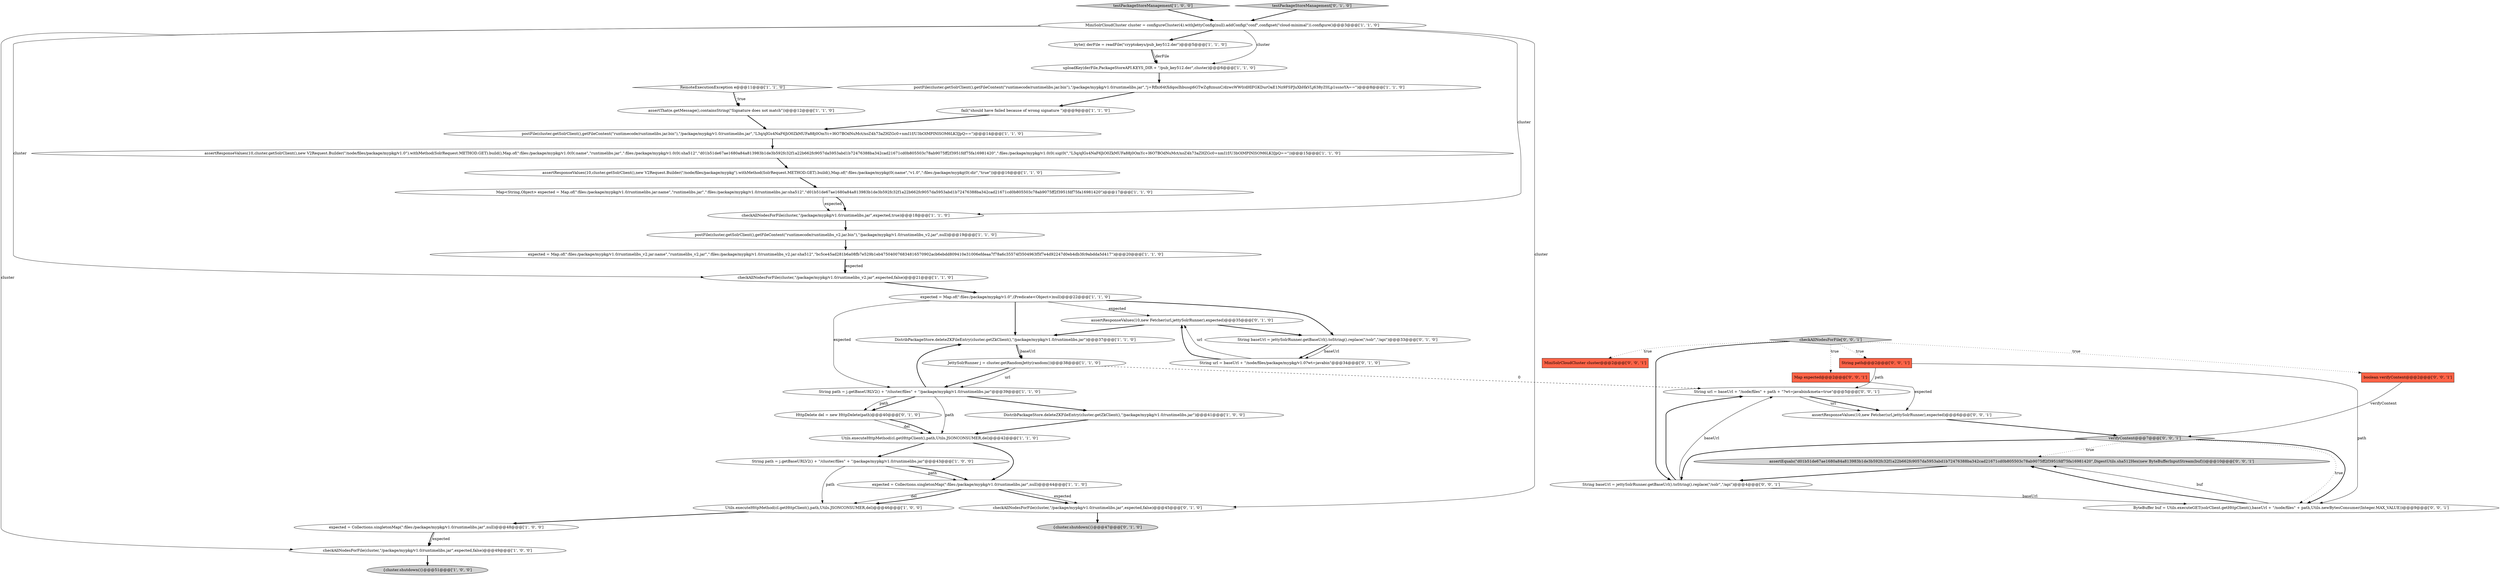 digraph {
26 [style = filled, label = "checkAllNodesForFile(cluster,\"/package/mypkg/v1.0/runtimelibs.jar\",expected,false)@@@49@@@['1', '0', '0']", fillcolor = white, shape = ellipse image = "AAA0AAABBB1BBB"];
6 [style = filled, label = "assertResponseValues(10,cluster.getSolrClient(),new V2Request.Builder(\"/node/files/package/mypkg/v1.0\").withMethod(SolrRequest.METHOD.GET).build(),Map.of(\":files:/package/mypkg/v1.0(0(:name\",\"runtimelibs.jar\",\":files:/package/mypkg/v1.0(0(:sha512\",\"d01b51de67ae1680a84a813983b1de3b592fc32f1a22b662fc9057da5953abd1b72476388ba342cad21671cd0b805503c78ab9075ff2f3951fdf75fa16981420\",\":files:/package/mypkg/v1.0(0(:sig(0(\",\"L3q/qIGs4NaF6JiO0ZkMUFa88j0OmYc+I6O7BOdNuMct/xoZ4h73aZHZGc0+nmI1f/U3bOlMPINlSOM6LK3JpQ==\"))@@@15@@@['1', '1', '0']", fillcolor = white, shape = ellipse image = "AAA0AAABBB1BBB"];
35 [style = filled, label = "boolean verifyContent@@@2@@@['0', '0', '1']", fillcolor = tomato, shape = box image = "AAA0AAABBB3BBB"];
2 [style = filled, label = "fail(\"should have failed because of wrong signature \")@@@9@@@['1', '1', '0']", fillcolor = white, shape = ellipse image = "AAA0AAABBB1BBB"];
32 [style = filled, label = "String url = baseUrl + \"/node/files/package/mypkg/v1.0?wt=javabin\"@@@34@@@['0', '1', '0']", fillcolor = white, shape = ellipse image = "AAA0AAABBB2BBB"];
39 [style = filled, label = "assertEquals(\"d01b51de67ae1680a84a813983b1de3b592fc32f1a22b662fc9057da5953abd1b72476388ba342cad21671cd0b805503c78ab9075ff2f3951fdf75fa16981420\",DigestUtils.sha512Hex(new ByteBufferInputStream(buf)))@@@10@@@['0', '0', '1']", fillcolor = lightgray, shape = ellipse image = "AAA0AAABBB3BBB"];
13 [style = filled, label = "JettySolrRunner j = cluster.getRandomJetty(random())@@@38@@@['1', '1', '0']", fillcolor = white, shape = ellipse image = "AAA0AAABBB1BBB"];
41 [style = filled, label = "String path@@@2@@@['0', '0', '1']", fillcolor = tomato, shape = box image = "AAA0AAABBB3BBB"];
3 [style = filled, label = "RemoteExecutionException e@@@11@@@['1', '1', '0']", fillcolor = white, shape = diamond image = "AAA0AAABBB1BBB"];
19 [style = filled, label = "DistribPackageStore.deleteZKFileEntry(cluster.getZkClient(),\"/package/mypkg/v1.0/runtimelibs.jar\")@@@37@@@['1', '1', '0']", fillcolor = white, shape = ellipse image = "AAA0AAABBB1BBB"];
38 [style = filled, label = "assertResponseValues(10,new Fetcher(url,jettySolrRunner),expected)@@@6@@@['0', '0', '1']", fillcolor = white, shape = ellipse image = "AAA0AAABBB3BBB"];
17 [style = filled, label = "expected = Map.of(\":files:/package/mypkg/v1.0\",(Predicate<Object>)null)@@@22@@@['1', '1', '0']", fillcolor = white, shape = ellipse image = "AAA0AAABBB1BBB"];
29 [style = filled, label = "{cluster.shutdown()}@@@47@@@['0', '1', '0']", fillcolor = lightgray, shape = ellipse image = "AAA0AAABBB2BBB"];
37 [style = filled, label = "MiniSolrCloudCluster cluster@@@2@@@['0', '0', '1']", fillcolor = tomato, shape = box image = "AAA0AAABBB3BBB"];
23 [style = filled, label = "MiniSolrCloudCluster cluster = configureCluster(4).withJettyConfig(null).addConfig(\"conf\",configset(\"cloud-minimal\")).configure()@@@3@@@['1', '1', '0']", fillcolor = white, shape = ellipse image = "AAA0AAABBB1BBB"];
18 [style = filled, label = "checkAllNodesForFile(cluster,\"/package/mypkg/v1.0/runtimelibs_v2.jar\",expected,false)@@@21@@@['1', '1', '0']", fillcolor = white, shape = ellipse image = "AAA0AAABBB1BBB"];
40 [style = filled, label = "ByteBuffer buf = Utils.executeGET(solrClient.getHttpClient(),baseUrl + \"/node/files\" + path,Utils.newBytesConsumer(Integer.MAX_VALUE))@@@9@@@['0', '0', '1']", fillcolor = white, shape = ellipse image = "AAA0AAABBB3BBB"];
44 [style = filled, label = "Map expected@@@2@@@['0', '0', '1']", fillcolor = tomato, shape = box image = "AAA0AAABBB3BBB"];
43 [style = filled, label = "verifyContent@@@7@@@['0', '0', '1']", fillcolor = lightgray, shape = diamond image = "AAA0AAABBB3BBB"];
12 [style = filled, label = "checkAllNodesForFile(cluster,\"/package/mypkg/v1.0/runtimelibs.jar\",expected,true)@@@18@@@['1', '1', '0']", fillcolor = white, shape = ellipse image = "AAA0AAABBB1BBB"];
31 [style = filled, label = "checkAllNodesForFile(cluster,\"/package/mypkg/v1.0/runtimelibs.jar\",expected,false)@@@45@@@['0', '1', '0']", fillcolor = white, shape = ellipse image = "AAA0AAABBB2BBB"];
33 [style = filled, label = "assertResponseValues(10,new Fetcher(url,jettySolrRunner),expected)@@@35@@@['0', '1', '0']", fillcolor = white, shape = ellipse image = "AAA0AAABBB2BBB"];
25 [style = filled, label = "DistribPackageStore.deleteZKFileEntry(cluster.getZkClient(),\"/package/mypkg/v1.0/runtimelibs.jar\")@@@41@@@['1', '0', '0']", fillcolor = white, shape = ellipse image = "AAA0AAABBB1BBB"];
22 [style = filled, label = "Utils.executeHttpMethod(cl.getHttpClient(),path,Utils.JSONCONSUMER,del)@@@42@@@['1', '1', '0']", fillcolor = white, shape = ellipse image = "AAA0AAABBB1BBB"];
4 [style = filled, label = "postFile(cluster.getSolrClient(),getFileContent(\"runtimecode/runtimelibs.jar.bin\"),\"/package/mypkg/v1.0/runtimelibs.jar\",\"j+Rflxi64tXdqosIhbusqi6GTwZq8znunC/dzwcWW0/dHlFGKDurOaE1Nz9FSPJuXbHkVLj638yZ0Lp1ssnoYA==\")@@@8@@@['1', '1', '0']", fillcolor = white, shape = ellipse image = "AAA0AAABBB1BBB"];
14 [style = filled, label = "byte(( derFile = readFile(\"cryptokeys/pub_key512.der\")@@@5@@@['1', '1', '0']", fillcolor = white, shape = ellipse image = "AAA0AAABBB1BBB"];
5 [style = filled, label = "testPackageStoreManagement['1', '0', '0']", fillcolor = lightgray, shape = diamond image = "AAA0AAABBB1BBB"];
30 [style = filled, label = "HttpDelete del = new HttpDelete(path)@@@40@@@['0', '1', '0']", fillcolor = white, shape = ellipse image = "AAA0AAABBB2BBB"];
9 [style = filled, label = "String path = j.getBaseURLV2() + \"/cluster/files\" + \"/package/mypkg/v1.0/runtimelibs.jar\"@@@39@@@['1', '1', '0']", fillcolor = white, shape = ellipse image = "AAA0AAABBB1BBB"];
34 [style = filled, label = "testPackageStoreManagement['0', '1', '0']", fillcolor = lightgray, shape = diamond image = "AAA0AAABBB2BBB"];
11 [style = filled, label = "expected = Collections.singletonMap(\":files:/package/mypkg/v1.0/runtimelibs.jar\",null)@@@44@@@['1', '1', '0']", fillcolor = white, shape = ellipse image = "AAA0AAABBB1BBB"];
16 [style = filled, label = "expected = Collections.singletonMap(\":files:/package/mypkg/v1.0/runtimelibs.jar\",null)@@@48@@@['1', '0', '0']", fillcolor = white, shape = ellipse image = "AAA0AAABBB1BBB"];
36 [style = filled, label = "checkAllNodesForFile['0', '0', '1']", fillcolor = lightgray, shape = diamond image = "AAA0AAABBB3BBB"];
1 [style = filled, label = "expected = Map.of(\":files:/package/mypkg/v1.0/runtimelibs_v2.jar:name\",\"runtimelibs_v2.jar\",\":files:/package/mypkg/v1.0/runtimelibs_v2.jar:sha512\",\"bc5ce45ad281b6a08fb7e529b1eb475040076834816570902acb6ebdd809410e31006efdeaa7f78a6c35574f3504963f5f7e4d92247d0eb4db3fc9abdda5d417\")@@@20@@@['1', '1', '0']", fillcolor = white, shape = ellipse image = "AAA0AAABBB1BBB"];
0 [style = filled, label = "uploadKey(derFile,PackageStoreAPI.KEYS_DIR + \"/pub_key512.der\",cluster)@@@6@@@['1', '1', '0']", fillcolor = white, shape = ellipse image = "AAA0AAABBB1BBB"];
28 [style = filled, label = "String baseUrl = jettySolrRunner.getBaseUrl().toString().replace(\"/solr\",\"/api\")@@@33@@@['0', '1', '0']", fillcolor = white, shape = ellipse image = "AAA0AAABBB2BBB"];
7 [style = filled, label = "postFile(cluster.getSolrClient(),getFileContent(\"runtimecode/runtimelibs_v2.jar.bin\"),\"/package/mypkg/v1.0/runtimelibs_v2.jar\",null)@@@19@@@['1', '1', '0']", fillcolor = white, shape = ellipse image = "AAA0AAABBB1BBB"];
45 [style = filled, label = "String url = baseUrl + \"/node/files\" + path + \"?wt=javabin&meta=true\"@@@5@@@['0', '0', '1']", fillcolor = white, shape = ellipse image = "AAA0AAABBB3BBB"];
21 [style = filled, label = "postFile(cluster.getSolrClient(),getFileContent(\"runtimecode/runtimelibs.jar.bin\"),\"/package/mypkg/v1.0/runtimelibs.jar\",\"L3q/qIGs4NaF6JiO0ZkMUFa88j0OmYc+I6O7BOdNuMct/xoZ4h73aZHZGc0+nmI1f/U3bOlMPINlSOM6LK3JpQ==\")@@@14@@@['1', '1', '0']", fillcolor = white, shape = ellipse image = "AAA0AAABBB1BBB"];
24 [style = filled, label = "Map<String,Object> expected = Map.of(\":files:/package/mypkg/v1.0/runtimelibs.jar:name\",\"runtimelibs.jar\",\":files:/package/mypkg/v1.0/runtimelibs.jar:sha512\",\"d01b51de67ae1680a84a813983b1de3b592fc32f1a22b662fc9057da5953abd1b72476388ba342cad21671cd0b805503c78ab9075ff2f3951fdf75fa16981420\")@@@17@@@['1', '1', '0']", fillcolor = white, shape = ellipse image = "AAA0AAABBB1BBB"];
15 [style = filled, label = "String path = j.getBaseURLV2() + \"/cluster/files\" + \"/package/mypkg/v1.0/runtimelibs.jar\"@@@43@@@['1', '0', '0']", fillcolor = white, shape = ellipse image = "AAA0AAABBB1BBB"];
20 [style = filled, label = "Utils.executeHttpMethod(cl.getHttpClient(),path,Utils.JSONCONSUMER,del)@@@46@@@['1', '0', '0']", fillcolor = white, shape = ellipse image = "AAA0AAABBB1BBB"];
42 [style = filled, label = "String baseUrl = jettySolrRunner.getBaseUrl().toString().replace(\"/solr\",\"/api\")@@@4@@@['0', '0', '1']", fillcolor = white, shape = ellipse image = "AAA0AAABBB3BBB"];
10 [style = filled, label = "assertResponseValues(10,cluster.getSolrClient(),new V2Request.Builder(\"/node/files/package/mypkg\").withMethod(SolrRequest.METHOD.GET).build(),Map.of(\":files:/package/mypkg(0(:name\",\"v1.0\",\":files:/package/mypkg(0(:dir\",\"true\"))@@@16@@@['1', '1', '0']", fillcolor = white, shape = ellipse image = "AAA0AAABBB1BBB"];
8 [style = filled, label = "assertThat(e.getMessage(),containsString(\"Signature does not match\"))@@@12@@@['1', '1', '0']", fillcolor = white, shape = ellipse image = "AAA0AAABBB1BBB"];
27 [style = filled, label = "{cluster.shutdown()}@@@51@@@['1', '0', '0']", fillcolor = lightgray, shape = ellipse image = "AAA0AAABBB1BBB"];
36->42 [style = bold, label=""];
0->4 [style = bold, label=""];
10->24 [style = bold, label=""];
34->23 [style = bold, label=""];
9->22 [style = solid, label="path"];
15->11 [style = solid, label="path"];
39->42 [style = bold, label=""];
1->18 [style = bold, label=""];
14->0 [style = bold, label=""];
9->30 [style = bold, label=""];
42->40 [style = solid, label="baseUrl"];
23->12 [style = solid, label="cluster"];
43->42 [style = bold, label=""];
4->2 [style = bold, label=""];
1->18 [style = solid, label="expected"];
11->20 [style = solid, label="del"];
40->39 [style = solid, label="buf"];
23->31 [style = solid, label="cluster"];
43->40 [style = dotted, label="true"];
36->44 [style = dotted, label="true"];
40->39 [style = bold, label=""];
41->40 [style = solid, label="path"];
7->1 [style = bold, label=""];
13->9 [style = bold, label=""];
31->29 [style = bold, label=""];
9->25 [style = bold, label=""];
23->0 [style = solid, label="cluster"];
23->18 [style = solid, label="cluster"];
36->41 [style = dotted, label="true"];
11->20 [style = bold, label=""];
20->16 [style = bold, label=""];
11->31 [style = bold, label=""];
13->9 [style = solid, label="url"];
28->32 [style = bold, label=""];
38->43 [style = bold, label=""];
23->26 [style = solid, label="cluster"];
30->22 [style = solid, label="del"];
3->8 [style = bold, label=""];
32->33 [style = bold, label=""];
35->43 [style = solid, label="verifyContent"];
21->6 [style = bold, label=""];
2->21 [style = bold, label=""];
9->19 [style = bold, label=""];
28->32 [style = solid, label="baseUrl"];
45->38 [style = bold, label=""];
36->35 [style = dotted, label="true"];
15->20 [style = solid, label="path"];
42->45 [style = solid, label="baseUrl"];
17->19 [style = bold, label=""];
11->31 [style = solid, label="expected"];
41->45 [style = solid, label="path"];
8->21 [style = bold, label=""];
16->26 [style = solid, label="expected"];
19->13 [style = bold, label=""];
13->45 [style = dashed, label="0"];
24->12 [style = solid, label="expected"];
15->11 [style = bold, label=""];
14->0 [style = solid, label="derFile"];
43->40 [style = bold, label=""];
19->13 [style = solid, label="baseUrl"];
23->14 [style = bold, label=""];
24->12 [style = bold, label=""];
22->11 [style = bold, label=""];
42->45 [style = bold, label=""];
12->7 [style = bold, label=""];
16->26 [style = bold, label=""];
32->33 [style = solid, label="url"];
3->8 [style = dotted, label="true"];
30->22 [style = bold, label=""];
44->38 [style = solid, label="expected"];
22->15 [style = bold, label=""];
26->27 [style = bold, label=""];
17->33 [style = solid, label="expected"];
33->28 [style = bold, label=""];
6->10 [style = bold, label=""];
36->37 [style = dotted, label="true"];
5->23 [style = bold, label=""];
45->38 [style = solid, label="url"];
43->39 [style = dotted, label="true"];
17->28 [style = bold, label=""];
33->19 [style = bold, label=""];
18->17 [style = bold, label=""];
9->30 [style = solid, label="path"];
17->9 [style = solid, label="expected"];
25->22 [style = bold, label=""];
}
